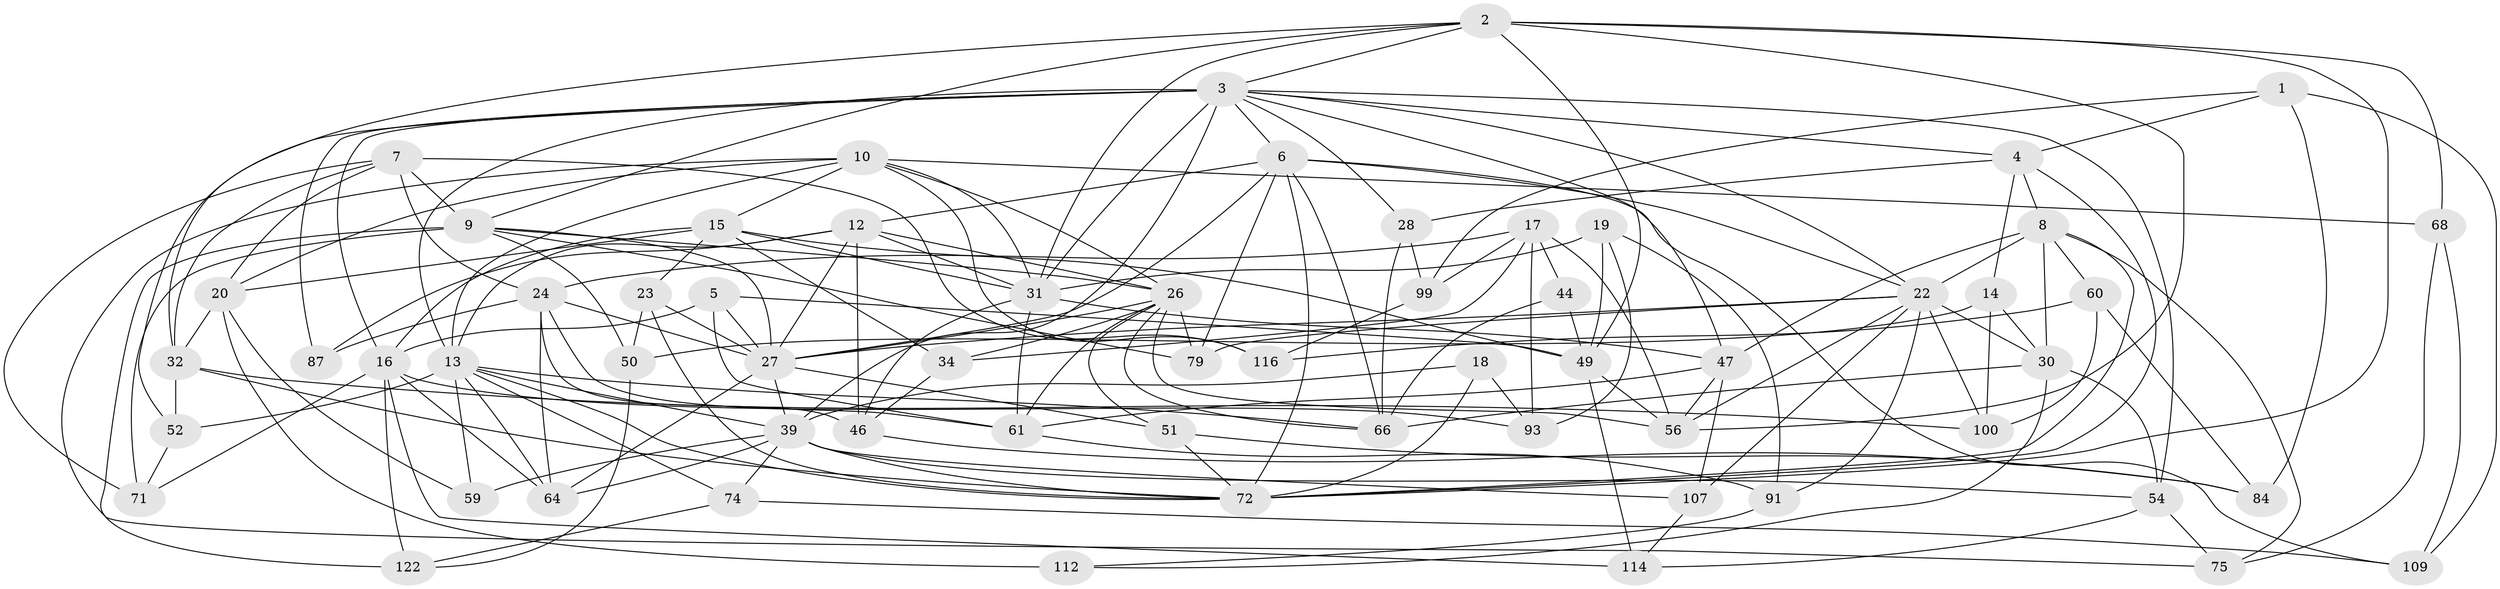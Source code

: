 // original degree distribution, {4: 1.0}
// Generated by graph-tools (version 1.1) at 2025/20/03/04/25 18:20:36]
// undirected, 62 vertices, 176 edges
graph export_dot {
graph [start="1"]
  node [color=gray90,style=filled];
  1;
  2 [super="+67+70"];
  3 [super="+76+41+11"];
  4 [super="+21"];
  5;
  6 [super="+69+117"];
  7 [super="+63"];
  8 [super="+45"];
  9 [super="+35"];
  10 [super="+42+29"];
  12 [super="+36"];
  13 [super="+33+25+97"];
  14;
  15 [super="+81+121"];
  16 [super="+103+115"];
  17 [super="+37"];
  18;
  19;
  20 [super="+118+77"];
  22 [super="+96+106+38"];
  23;
  24 [super="+102"];
  26 [super="+43+58"];
  27 [super="+57+65+85"];
  28;
  30 [super="+48"];
  31 [super="+40+88"];
  32 [super="+98"];
  34;
  39 [super="+53"];
  44;
  46 [super="+113"];
  47 [super="+83"];
  49 [super="+55+95"];
  50;
  51;
  52;
  54 [super="+120"];
  56 [super="+80"];
  59;
  60;
  61 [super="+78"];
  64 [super="+92"];
  66 [super="+89"];
  68;
  71;
  72 [super="+101+104"];
  74;
  75;
  79;
  84;
  87;
  91;
  93;
  99;
  100;
  107;
  109;
  112;
  114;
  116;
  122;
  1 -- 84;
  1 -- 109;
  1 -- 99;
  1 -- 4;
  2 -- 56;
  2 -- 68;
  2 -- 9;
  2 -- 72;
  2 -- 3;
  2 -- 32;
  2 -- 49;
  2 -- 31;
  3 -- 4;
  3 -- 87 [weight=2];
  3 -- 54;
  3 -- 16;
  3 -- 31;
  3 -- 6;
  3 -- 39;
  3 -- 13;
  3 -- 47;
  3 -- 52;
  3 -- 22;
  3 -- 28;
  4 -- 72;
  4 -- 28;
  4 -- 14;
  4 -- 8;
  5 -- 61;
  5 -- 49;
  5 -- 16;
  5 -- 27;
  6 -- 109;
  6 -- 79;
  6 -- 22;
  6 -- 66;
  6 -- 72;
  6 -- 12;
  6 -- 27;
  7 -- 116;
  7 -- 24;
  7 -- 20;
  7 -- 32;
  7 -- 9;
  7 -- 71;
  8 -- 75;
  8 -- 22;
  8 -- 72;
  8 -- 60;
  8 -- 30 [weight=2];
  8 -- 47;
  9 -- 71;
  9 -- 79;
  9 -- 50;
  9 -- 122;
  9 -- 26;
  9 -- 27;
  10 -- 20;
  10 -- 68;
  10 -- 75;
  10 -- 116;
  10 -- 15;
  10 -- 13;
  10 -- 31;
  10 -- 26;
  12 -- 26;
  12 -- 31;
  12 -- 87;
  12 -- 13;
  12 -- 46;
  12 -- 27 [weight=2];
  13 -- 66;
  13 -- 39;
  13 -- 72;
  13 -- 74;
  13 -- 52;
  13 -- 64;
  13 -- 59;
  14 -- 50;
  14 -- 100;
  14 -- 30;
  15 -- 31;
  15 -- 23;
  15 -- 49;
  15 -- 20 [weight=2];
  15 -- 16;
  15 -- 34;
  16 -- 114;
  16 -- 71;
  16 -- 64;
  16 -- 122;
  16 -- 93;
  17 -- 93;
  17 -- 34;
  17 -- 56;
  17 -- 99;
  17 -- 44;
  17 -- 24;
  18 -- 93;
  18 -- 72;
  18 -- 39 [weight=2];
  19 -- 91;
  19 -- 93;
  19 -- 31;
  19 -- 49;
  20 -- 112 [weight=2];
  20 -- 59;
  20 -- 32;
  22 -- 107;
  22 -- 91;
  22 -- 79;
  22 -- 56;
  22 -- 100;
  22 -- 27;
  22 -- 30;
  23 -- 72;
  23 -- 50;
  23 -- 27;
  24 -- 64 [weight=2];
  24 -- 87;
  24 -- 61;
  24 -- 46;
  24 -- 27;
  26 -- 79;
  26 -- 51;
  26 -- 34;
  26 -- 66;
  26 -- 56;
  26 -- 27;
  26 -- 61;
  27 -- 51;
  27 -- 64;
  27 -- 39;
  28 -- 99;
  28 -- 66;
  30 -- 112;
  30 -- 54 [weight=2];
  30 -- 66;
  31 -- 46 [weight=2];
  31 -- 61;
  31 -- 47;
  32 -- 52;
  32 -- 72;
  32 -- 100;
  34 -- 46;
  39 -- 59 [weight=2];
  39 -- 107;
  39 -- 72;
  39 -- 64;
  39 -- 74;
  39 -- 54;
  44 -- 66;
  44 -- 49 [weight=2];
  46 -- 84;
  47 -- 61;
  47 -- 56;
  47 -- 107;
  49 -- 114;
  49 -- 56;
  50 -- 122;
  51 -- 84;
  51 -- 72;
  52 -- 71;
  54 -- 114;
  54 -- 75;
  60 -- 100;
  60 -- 116;
  60 -- 84;
  61 -- 91;
  68 -- 75;
  68 -- 109;
  74 -- 109;
  74 -- 122;
  91 -- 112;
  99 -- 116;
  107 -- 114;
}
